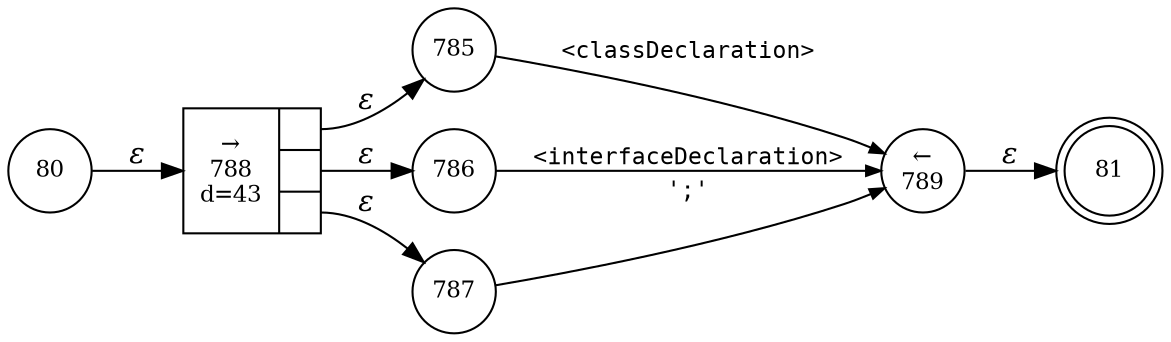 digraph ATN {
rankdir=LR;
s81[fontsize=11, label="81", shape=doublecircle, fixedsize=true, width=.6];
s80[fontsize=11,label="80", shape=circle, fixedsize=true, width=.55, peripheries=1];
s785[fontsize=11,label="785", shape=circle, fixedsize=true, width=.55, peripheries=1];
s786[fontsize=11,label="786", shape=circle, fixedsize=true, width=.55, peripheries=1];
s787[fontsize=11,label="787", shape=circle, fixedsize=true, width=.55, peripheries=1];
s788[fontsize=11,label="{&rarr;\n788\nd=43|{<p0>|<p1>|<p2>}}", shape=record, fixedsize=false, peripheries=1];
s789[fontsize=11,label="&larr;\n789", shape=circle, fixedsize=true, width=.55, peripheries=1];
s80 -> s788 [fontname="Times-Italic", label="&epsilon;"];
s788:p0 -> s785 [fontname="Times-Italic", label="&epsilon;"];
s788:p1 -> s786 [fontname="Times-Italic", label="&epsilon;"];
s788:p2 -> s787 [fontname="Times-Italic", label="&epsilon;"];
s785 -> s789 [fontsize=11, fontname="Courier", arrowsize=.7, label = "<classDeclaration>", arrowhead = normal];
s786 -> s789 [fontsize=11, fontname="Courier", arrowsize=.7, label = "<interfaceDeclaration>", arrowhead = normal];
s787 -> s789 [fontsize=11, fontname="Courier", arrowsize=.7, label = "';'", arrowhead = normal];
s789 -> s81 [fontname="Times-Italic", label="&epsilon;"];
}
